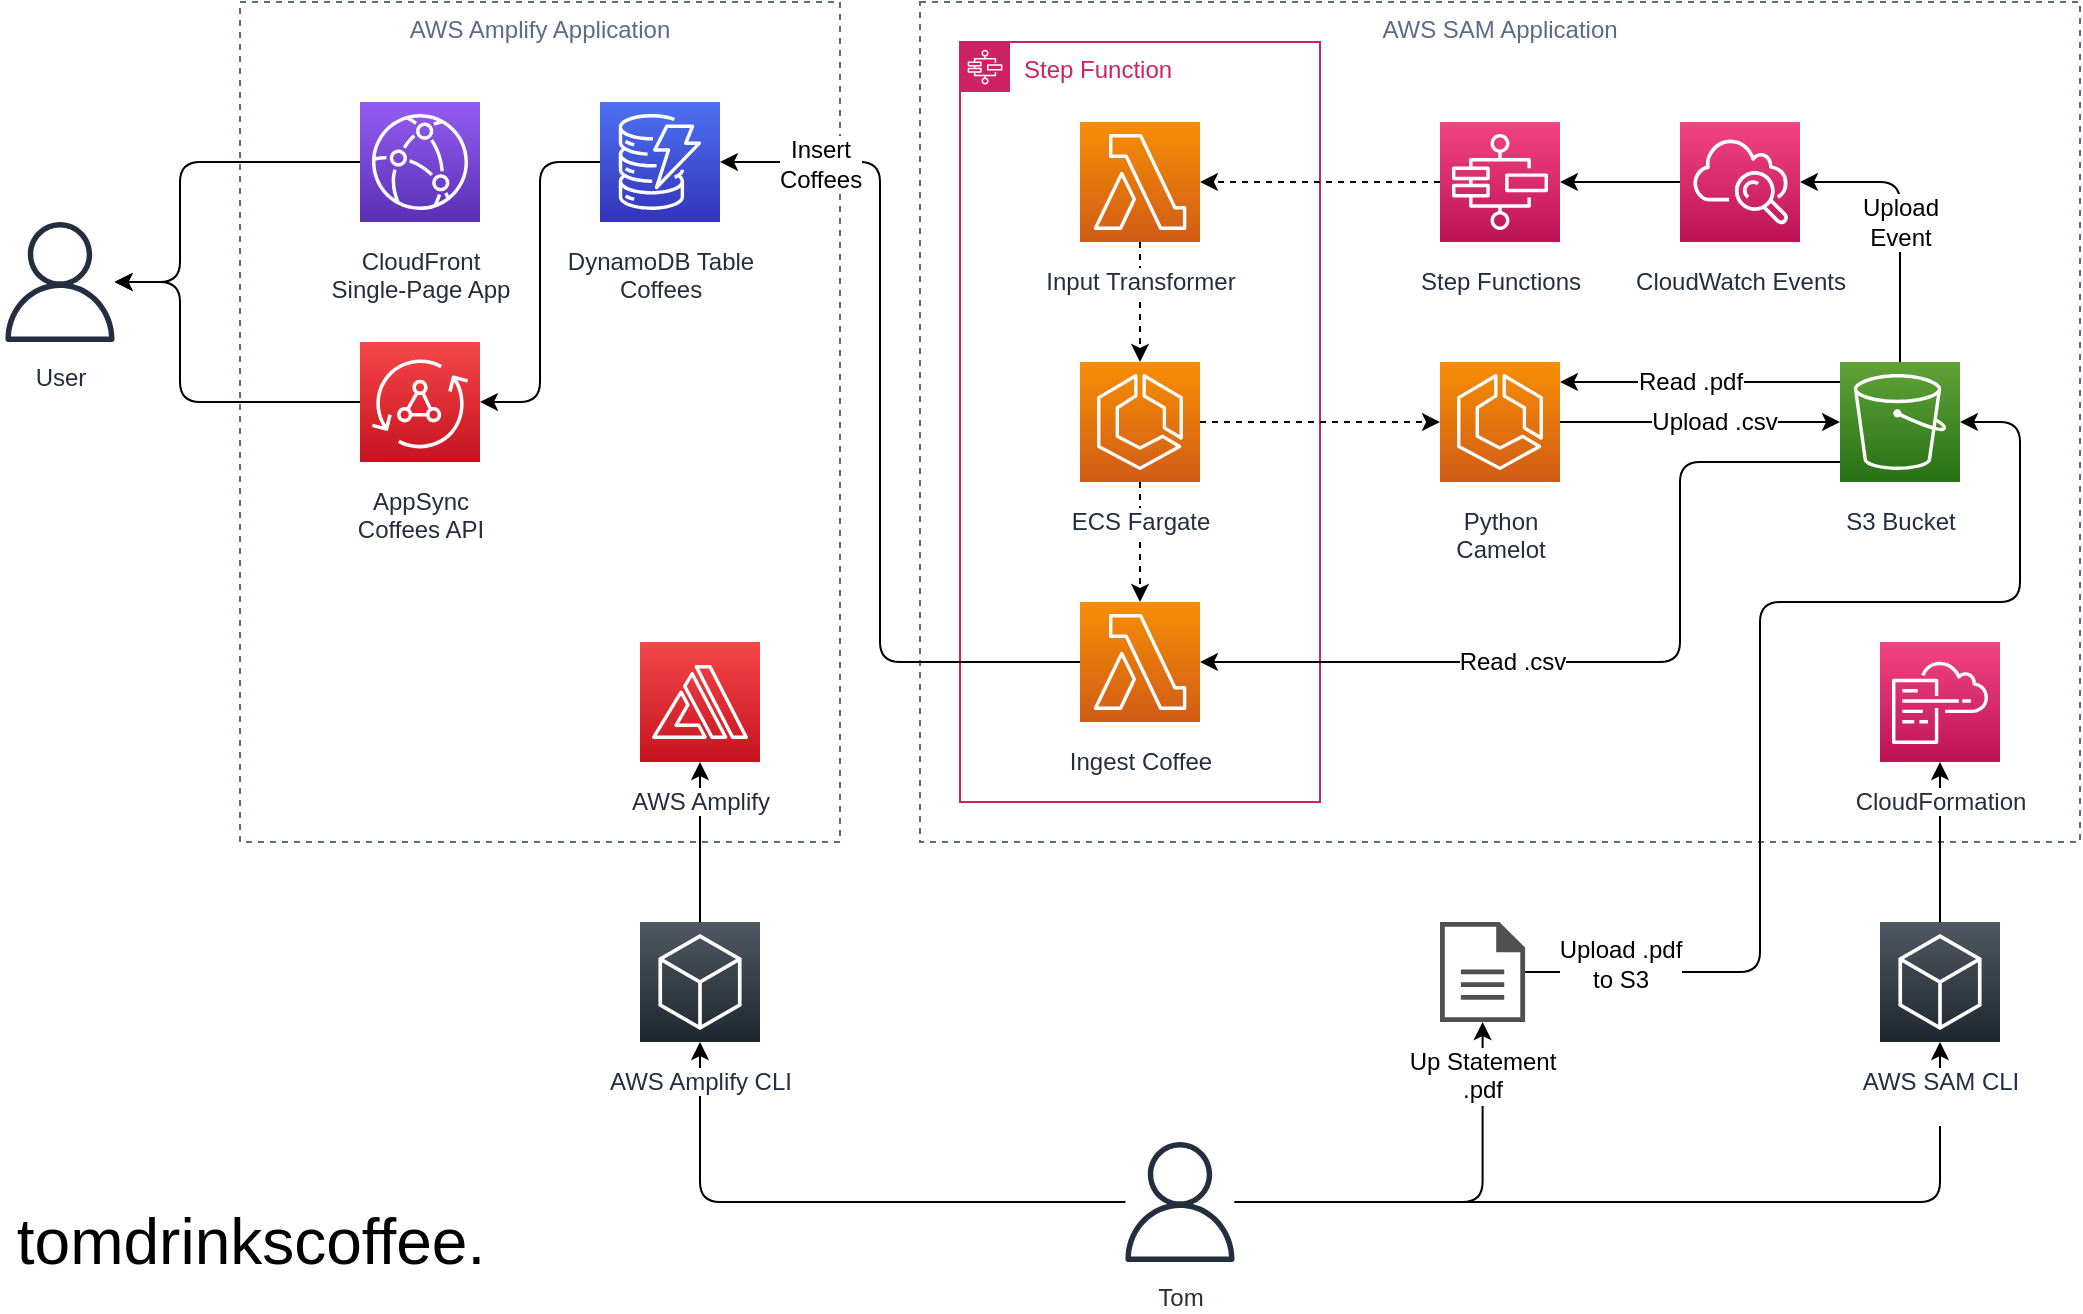 <mxfile version="12.9.3" type="device"><diagram id="NL_qeztKOF2BXvfYa7G8" name="Page-1"><mxGraphModel dx="1591" dy="960" grid="1" gridSize="10" guides="0" tooltips="1" connect="1" arrows="1" fold="1" page="1" pageScale="1" pageWidth="1169" pageHeight="827" math="0" shadow="0"><root><mxCell id="0"/><mxCell id="1" parent="0"/><mxCell id="iyhbxpus_M4dU01ea8Ig-48" value="AWS SAM Application" style="fillColor=none;strokeColor=#5A6C86;dashed=1;verticalAlign=top;fontStyle=0;fontColor=#5A6C86;" vertex="1" parent="1"><mxGeometry x="500" y="40" width="580" height="420" as="geometry"/></mxCell><mxCell id="iyhbxpus_M4dU01ea8Ig-22" style="edgeStyle=orthogonalEdgeStyle;rounded=1;orthogonalLoop=1;jettySize=auto;html=1;" edge="1" parent="1" source="iyhbxpus_M4dU01ea8Ig-19" target="iyhbxpus_M4dU01ea8Ig-7"><mxGeometry relative="1" as="geometry"><Array as="points"><mxPoint x="890" y="250"/><mxPoint x="890" y="250"/></Array></mxGeometry></mxCell><mxCell id="iyhbxpus_M4dU01ea8Ig-45" value="Upload .csv" style="text;html=1;align=center;verticalAlign=middle;resizable=0;points=[];labelBackgroundColor=#ffffff;" vertex="1" connectable="0" parent="iyhbxpus_M4dU01ea8Ig-22"><mxGeometry x="0.308" relative="1" as="geometry"><mxPoint x="-15" as="offset"/></mxGeometry></mxCell><mxCell id="iyhbxpus_M4dU01ea8Ig-14" value="AWS Amplify Application" style="fillColor=none;strokeColor=#5A6C86;dashed=1;verticalAlign=top;fontStyle=0;fontColor=#5A6C86;" vertex="1" parent="1"><mxGeometry x="160" y="40" width="300" height="420" as="geometry"/></mxCell><mxCell id="iyhbxpus_M4dU01ea8Ig-10" value="Step Function" style="points=[[0,0],[0.25,0],[0.5,0],[0.75,0],[1,0],[1,0.25],[1,0.5],[1,0.75],[1,1],[0.75,1],[0.5,1],[0.25,1],[0,1],[0,0.75],[0,0.5],[0,0.25]];outlineConnect=0;gradientColor=none;html=1;whiteSpace=wrap;fontSize=12;fontStyle=0;shape=mxgraph.aws4.group;grIcon=mxgraph.aws4.group_aws_step_functions_workflow;strokeColor=#CD2264;fillColor=none;verticalAlign=top;align=left;spacingLeft=30;fontColor=#CD2264;dashed=0;" vertex="1" parent="1"><mxGeometry x="520" y="60" width="180" height="380" as="geometry"/></mxCell><mxCell id="iyhbxpus_M4dU01ea8Ig-33" style="edgeStyle=orthogonalEdgeStyle;rounded=1;orthogonalLoop=1;jettySize=auto;html=1;" edge="1" parent="1" source="iyhbxpus_M4dU01ea8Ig-5" target="iyhbxpus_M4dU01ea8Ig-4"><mxGeometry relative="1" as="geometry"><Array as="points"><mxPoint x="310" y="120"/><mxPoint x="310" y="240"/></Array></mxGeometry></mxCell><mxCell id="iyhbxpus_M4dU01ea8Ig-20" style="edgeStyle=orthogonalEdgeStyle;rounded=1;orthogonalLoop=1;jettySize=auto;html=1;dashed=1;" edge="1" parent="1" source="iyhbxpus_M4dU01ea8Ig-6" target="iyhbxpus_M4dU01ea8Ig-19"><mxGeometry relative="1" as="geometry"/></mxCell><mxCell id="iyhbxpus_M4dU01ea8Ig-24" style="edgeStyle=orthogonalEdgeStyle;rounded=1;orthogonalLoop=1;jettySize=auto;html=1;dashed=1;" edge="1" parent="1" source="iyhbxpus_M4dU01ea8Ig-6" target="iyhbxpus_M4dU01ea8Ig-12"><mxGeometry relative="1" as="geometry"/></mxCell><mxCell id="iyhbxpus_M4dU01ea8Ig-17" style="edgeStyle=orthogonalEdgeStyle;rounded=1;orthogonalLoop=1;jettySize=auto;html=1;" edge="1" parent="1" source="iyhbxpus_M4dU01ea8Ig-7" target="iyhbxpus_M4dU01ea8Ig-16"><mxGeometry relative="1" as="geometry"><Array as="points"><mxPoint x="990" y="130"/></Array></mxGeometry></mxCell><mxCell id="iyhbxpus_M4dU01ea8Ig-51" value="Upload&lt;br&gt;Event" style="text;html=1;align=center;verticalAlign=middle;resizable=0;points=[];labelBackgroundColor=#ffffff;" vertex="1" connectable="0" parent="iyhbxpus_M4dU01ea8Ig-17"><mxGeometry x="-0.231" y="24" relative="1" as="geometry"><mxPoint x="24" y="-16" as="offset"/></mxGeometry></mxCell><mxCell id="iyhbxpus_M4dU01ea8Ig-21" style="edgeStyle=orthogonalEdgeStyle;rounded=1;orthogonalLoop=1;jettySize=auto;html=1;" edge="1" parent="1" source="iyhbxpus_M4dU01ea8Ig-7" target="iyhbxpus_M4dU01ea8Ig-19"><mxGeometry relative="1" as="geometry"><Array as="points"><mxPoint x="890" y="230"/><mxPoint x="890" y="230"/></Array></mxGeometry></mxCell><mxCell id="iyhbxpus_M4dU01ea8Ig-44" value="Read .pdf" style="text;html=1;align=center;verticalAlign=middle;resizable=0;points=[];labelBackgroundColor=#ffffff;" vertex="1" connectable="0" parent="iyhbxpus_M4dU01ea8Ig-21"><mxGeometry x="0.09" y="1" relative="1" as="geometry"><mxPoint x="0.83" y="-1" as="offset"/></mxGeometry></mxCell><mxCell id="iyhbxpus_M4dU01ea8Ig-42" style="edgeStyle=orthogonalEdgeStyle;rounded=1;orthogonalLoop=1;jettySize=auto;html=1;" edge="1" parent="1" source="iyhbxpus_M4dU01ea8Ig-7" target="iyhbxpus_M4dU01ea8Ig-12"><mxGeometry relative="1" as="geometry"><Array as="points"><mxPoint x="880" y="270"/><mxPoint x="880" y="370"/></Array></mxGeometry></mxCell><mxCell id="iyhbxpus_M4dU01ea8Ig-46" value="Read .csv" style="text;html=1;align=center;verticalAlign=middle;resizable=0;points=[];labelBackgroundColor=#ffffff;" vertex="1" connectable="0" parent="iyhbxpus_M4dU01ea8Ig-42"><mxGeometry x="0.191" relative="1" as="geometry"><mxPoint x="-14.57" as="offset"/></mxGeometry></mxCell><mxCell id="iyhbxpus_M4dU01ea8Ig-35" style="edgeStyle=orthogonalEdgeStyle;rounded=1;orthogonalLoop=1;jettySize=auto;html=1;" edge="1" parent="1" source="iyhbxpus_M4dU01ea8Ig-9" target="iyhbxpus_M4dU01ea8Ig-7"><mxGeometry relative="1" as="geometry"><Array as="points"><mxPoint x="920" y="525"/><mxPoint x="920" y="340"/><mxPoint x="1050" y="340"/><mxPoint x="1050" y="250"/></Array></mxGeometry></mxCell><mxCell id="iyhbxpus_M4dU01ea8Ig-43" value="Upload .pdf&lt;br&gt;to S3" style="text;html=1;align=center;verticalAlign=middle;resizable=0;points=[];labelBackgroundColor=#ffffff;" vertex="1" connectable="0" parent="iyhbxpus_M4dU01ea8Ig-35"><mxGeometry x="-0.685" y="-2" relative="1" as="geometry"><mxPoint x="-39.61" y="-6.45" as="offset"/></mxGeometry></mxCell><mxCell id="iyhbxpus_M4dU01ea8Ig-23" style="edgeStyle=orthogonalEdgeStyle;rounded=1;orthogonalLoop=1;jettySize=auto;html=1;dashed=1;" edge="1" parent="1" source="iyhbxpus_M4dU01ea8Ig-11" target="iyhbxpus_M4dU01ea8Ig-6"><mxGeometry relative="1" as="geometry"/></mxCell><mxCell id="iyhbxpus_M4dU01ea8Ig-34" style="edgeStyle=orthogonalEdgeStyle;rounded=1;orthogonalLoop=1;jettySize=auto;html=1;" edge="1" parent="1" source="iyhbxpus_M4dU01ea8Ig-12" target="iyhbxpus_M4dU01ea8Ig-5"><mxGeometry relative="1" as="geometry"><Array as="points"><mxPoint x="480" y="370"/><mxPoint x="480" y="120"/></Array></mxGeometry></mxCell><mxCell id="iyhbxpus_M4dU01ea8Ig-47" value="Insert&lt;br&gt;Coffees" style="text;html=1;align=center;verticalAlign=middle;resizable=0;points=[];labelBackgroundColor=#ffffff;" vertex="1" connectable="0" parent="iyhbxpus_M4dU01ea8Ig-34"><mxGeometry x="0.08" relative="1" as="geometry"><mxPoint x="-30" y="-117.62" as="offset"/></mxGeometry></mxCell><mxCell id="iyhbxpus_M4dU01ea8Ig-18" style="edgeStyle=orthogonalEdgeStyle;rounded=1;orthogonalLoop=1;jettySize=auto;html=1;" edge="1" parent="1" source="iyhbxpus_M4dU01ea8Ig-16" target="iyhbxpus_M4dU01ea8Ig-39"><mxGeometry relative="1" as="geometry"/></mxCell><mxCell id="iyhbxpus_M4dU01ea8Ig-32" style="edgeStyle=orthogonalEdgeStyle;rounded=1;orthogonalLoop=1;jettySize=auto;html=1;" edge="1" parent="1" source="iyhbxpus_M4dU01ea8Ig-4" target="iyhbxpus_M4dU01ea8Ig-28"><mxGeometry relative="1" as="geometry"><Array as="points"><mxPoint x="130" y="240"/><mxPoint x="130" y="180"/></Array></mxGeometry></mxCell><mxCell id="iyhbxpus_M4dU01ea8Ig-37" style="edgeStyle=orthogonalEdgeStyle;rounded=1;orthogonalLoop=1;jettySize=auto;html=1;" edge="1" parent="1" source="iyhbxpus_M4dU01ea8Ig-56" target="iyhbxpus_M4dU01ea8Ig-1"><mxGeometry relative="1" as="geometry"/></mxCell><mxCell id="iyhbxpus_M4dU01ea8Ig-38" style="edgeStyle=orthogonalEdgeStyle;rounded=1;orthogonalLoop=1;jettySize=auto;html=1;" edge="1" parent="1" source="iyhbxpus_M4dU01ea8Ig-36" target="iyhbxpus_M4dU01ea8Ig-9"><mxGeometry relative="1" as="geometry"/></mxCell><mxCell id="iyhbxpus_M4dU01ea8Ig-40" style="edgeStyle=orthogonalEdgeStyle;rounded=1;orthogonalLoop=1;jettySize=auto;html=1;dashed=1;" edge="1" parent="1" source="iyhbxpus_M4dU01ea8Ig-39" target="iyhbxpus_M4dU01ea8Ig-11"><mxGeometry relative="1" as="geometry"><Array as="points"><mxPoint x="730" y="130"/><mxPoint x="730" y="130"/></Array></mxGeometry></mxCell><mxCell id="iyhbxpus_M4dU01ea8Ig-41" style="edgeStyle=orthogonalEdgeStyle;rounded=1;orthogonalLoop=1;jettySize=auto;html=1;" edge="1" parent="1" source="iyhbxpus_M4dU01ea8Ig-13" target="iyhbxpus_M4dU01ea8Ig-28"><mxGeometry relative="1" as="geometry"><mxPoint x="100" y="249.917" as="sourcePoint"/><mxPoint x="230.0" y="320" as="targetPoint"/><Array as="points"><mxPoint x="130" y="120"/><mxPoint x="130" y="180"/></Array></mxGeometry></mxCell><mxCell id="iyhbxpus_M4dU01ea8Ig-1" value="AWS Amplify" style="outlineConnect=0;fontColor=#232F3E;gradientColor=#F54749;gradientDirection=north;fillColor=#C7131F;strokeColor=#ffffff;dashed=0;verticalLabelPosition=bottom;verticalAlign=top;align=center;html=1;fontSize=12;fontStyle=0;aspect=fixed;shape=mxgraph.aws4.resourceIcon;resIcon=mxgraph.aws4.amplify;labelBackgroundColor=#FFFFFF;spacing=8;" vertex="1" parent="1"><mxGeometry x="360" y="360" width="60" height="60" as="geometry"/></mxCell><mxCell id="iyhbxpus_M4dU01ea8Ig-4" value="AppSync&lt;br&gt;Coffees API" style="outlineConnect=0;fontColor=#232F3E;gradientColor=#F54749;gradientDirection=north;fillColor=#C7131F;strokeColor=#ffffff;dashed=0;verticalLabelPosition=bottom;verticalAlign=top;align=center;html=1;fontSize=12;fontStyle=0;aspect=fixed;shape=mxgraph.aws4.resourceIcon;resIcon=mxgraph.aws4.appsync;labelBackgroundColor=#FFFFFF;spacing=8;" vertex="1" parent="1"><mxGeometry x="220" y="210" width="60" height="60" as="geometry"/></mxCell><mxCell id="iyhbxpus_M4dU01ea8Ig-5" value="DynamoDB Table&lt;br&gt;Coffees" style="outlineConnect=0;fontColor=#232F3E;gradientColor=#4D72F3;gradientDirection=north;fillColor=#3334B9;strokeColor=#ffffff;dashed=0;verticalLabelPosition=bottom;verticalAlign=top;align=center;html=1;fontSize=12;fontStyle=0;aspect=fixed;shape=mxgraph.aws4.resourceIcon;resIcon=mxgraph.aws4.dynamodb;labelBackgroundColor=#FFFFFF;spacing=8;" vertex="1" parent="1"><mxGeometry x="340" y="90" width="60" height="60" as="geometry"/></mxCell><mxCell id="iyhbxpus_M4dU01ea8Ig-6" value="ECS Fargate" style="outlineConnect=0;fontColor=#232F3E;gradientColor=#F78E04;gradientDirection=north;fillColor=#D05C17;strokeColor=#ffffff;dashed=0;verticalLabelPosition=bottom;verticalAlign=top;align=center;html=1;fontSize=12;fontStyle=0;aspect=fixed;shape=mxgraph.aws4.resourceIcon;resIcon=mxgraph.aws4.ecs;labelBackgroundColor=#FFFFFF;spacing=8;" vertex="1" parent="1"><mxGeometry x="580" y="220" width="60" height="60" as="geometry"/></mxCell><mxCell id="iyhbxpus_M4dU01ea8Ig-7" value="S3 Bucket" style="outlineConnect=0;fontColor=#232F3E;gradientColor=#60A337;gradientDirection=north;fillColor=#277116;strokeColor=#ffffff;dashed=0;verticalLabelPosition=bottom;verticalAlign=top;align=center;html=1;fontSize=12;fontStyle=0;aspect=fixed;shape=mxgraph.aws4.resourceIcon;resIcon=mxgraph.aws4.s3;labelBackgroundColor=#FFFFFF;spacing=8;" vertex="1" parent="1"><mxGeometry x="960" y="220" width="60" height="60" as="geometry"/></mxCell><mxCell id="iyhbxpus_M4dU01ea8Ig-9" value="Up Statement&lt;br&gt;.pdf" style="pointerEvents=1;shadow=0;dashed=0;html=1;strokeColor=none;fillColor=#505050;labelPosition=center;verticalLabelPosition=bottom;verticalAlign=top;outlineConnect=0;align=center;shape=mxgraph.office.concepts.document;aspect=fixed;labelBackgroundColor=#FFFFFF;spacing=8;" vertex="1" parent="1"><mxGeometry x="760" y="500" width="42.55" height="50" as="geometry"/></mxCell><mxCell id="iyhbxpus_M4dU01ea8Ig-11" value="Input Transformer" style="outlineConnect=0;fontColor=#232F3E;gradientColor=#F78E04;gradientDirection=north;fillColor=#D05C17;strokeColor=#ffffff;dashed=0;verticalLabelPosition=bottom;verticalAlign=top;align=center;html=1;fontSize=12;fontStyle=0;aspect=fixed;shape=mxgraph.aws4.resourceIcon;resIcon=mxgraph.aws4.lambda;labelBackgroundColor=#FFFFFF;spacing=8;" vertex="1" parent="1"><mxGeometry x="580" y="100" width="60" height="60" as="geometry"/></mxCell><mxCell id="iyhbxpus_M4dU01ea8Ig-12" value="Ingest Coffee" style="outlineConnect=0;fontColor=#232F3E;gradientColor=#F78E04;gradientDirection=north;fillColor=#D05C17;strokeColor=#ffffff;dashed=0;verticalLabelPosition=bottom;verticalAlign=top;align=center;html=1;fontSize=12;fontStyle=0;aspect=fixed;shape=mxgraph.aws4.resourceIcon;resIcon=mxgraph.aws4.lambda;labelBackgroundColor=#FFFFFF;spacing=8;" vertex="1" parent="1"><mxGeometry x="580" y="340" width="60" height="60" as="geometry"/></mxCell><mxCell id="iyhbxpus_M4dU01ea8Ig-16" value="CloudWatch Events" style="outlineConnect=0;fontColor=#232F3E;gradientColor=#F34482;gradientDirection=north;fillColor=#BC1356;strokeColor=#ffffff;dashed=0;verticalLabelPosition=bottom;verticalAlign=top;align=center;html=1;fontSize=12;fontStyle=0;aspect=fixed;shape=mxgraph.aws4.resourceIcon;resIcon=mxgraph.aws4.cloudwatch;labelBackgroundColor=#FFFFFF;spacing=8;" vertex="1" parent="1"><mxGeometry x="880" y="100" width="60" height="60" as="geometry"/></mxCell><mxCell id="iyhbxpus_M4dU01ea8Ig-19" value="Python&lt;br&gt;Camelot" style="outlineConnect=0;fontColor=#232F3E;gradientColor=#F78E04;gradientDirection=north;fillColor=#D05C17;strokeColor=#ffffff;dashed=0;verticalLabelPosition=bottom;verticalAlign=top;align=center;html=1;fontSize=12;fontStyle=0;aspect=fixed;shape=mxgraph.aws4.resourceIcon;resIcon=mxgraph.aws4.ecs;labelBackgroundColor=#FFFFFF;spacing=8;" vertex="1" parent="1"><mxGeometry x="760" y="220" width="60" height="60" as="geometry"/></mxCell><mxCell id="iyhbxpus_M4dU01ea8Ig-28" value="User" style="outlineConnect=0;fontColor=#232F3E;gradientColor=none;fillColor=#232F3E;strokeColor=none;dashed=0;verticalLabelPosition=bottom;verticalAlign=top;align=center;html=1;fontSize=12;fontStyle=0;aspect=fixed;pointerEvents=1;shape=mxgraph.aws4.user;labelBackgroundColor=#FFFFFF;spacing=6;" vertex="1" parent="1"><mxGeometry x="40" y="150" width="60" height="60" as="geometry"/></mxCell><mxCell id="iyhbxpus_M4dU01ea8Ig-55" style="edgeStyle=orthogonalEdgeStyle;rounded=1;orthogonalLoop=1;jettySize=auto;html=1;" edge="1" parent="1" source="iyhbxpus_M4dU01ea8Ig-36" target="iyhbxpus_M4dU01ea8Ig-53"><mxGeometry relative="1" as="geometry"/></mxCell><mxCell id="iyhbxpus_M4dU01ea8Ig-57" style="edgeStyle=orthogonalEdgeStyle;rounded=1;orthogonalLoop=1;jettySize=auto;html=1;" edge="1" parent="1" source="iyhbxpus_M4dU01ea8Ig-36" target="iyhbxpus_M4dU01ea8Ig-56"><mxGeometry relative="1" as="geometry"/></mxCell><mxCell id="iyhbxpus_M4dU01ea8Ig-36" value="Tom" style="outlineConnect=0;fontColor=#232F3E;gradientColor=none;fillColor=#232F3E;strokeColor=none;dashed=0;verticalLabelPosition=bottom;verticalAlign=top;align=center;html=1;fontSize=12;fontStyle=0;aspect=fixed;pointerEvents=1;shape=mxgraph.aws4.user;labelBackgroundColor=#FFFFFF;spacing=6;" vertex="1" parent="1"><mxGeometry x="600" y="610" width="60" height="60" as="geometry"/></mxCell><mxCell id="iyhbxpus_M4dU01ea8Ig-39" value="Step Functions" style="outlineConnect=0;fontColor=#232F3E;gradientColor=#F34482;gradientDirection=north;fillColor=#BC1356;strokeColor=#ffffff;dashed=0;verticalLabelPosition=bottom;verticalAlign=top;align=center;html=1;fontSize=12;fontStyle=0;aspect=fixed;shape=mxgraph.aws4.resourceIcon;resIcon=mxgraph.aws4.step_functions;spacing=8;" vertex="1" parent="1"><mxGeometry x="760" y="100" width="60" height="60" as="geometry"/></mxCell><mxCell id="iyhbxpus_M4dU01ea8Ig-13" value="CloudFront&lt;br&gt;Single-Page App" style="outlineConnect=0;fontColor=#232F3E;gradientColor=#945DF2;gradientDirection=north;fillColor=#5A30B5;strokeColor=#ffffff;dashed=0;verticalLabelPosition=bottom;verticalAlign=top;align=center;html=1;fontSize=12;fontStyle=0;aspect=fixed;shape=mxgraph.aws4.resourceIcon;resIcon=mxgraph.aws4.cloudfront;labelBackgroundColor=#FFFFFF;spacing=8;" vertex="1" parent="1"><mxGeometry x="220" y="90" width="60" height="60" as="geometry"/></mxCell><mxCell id="iyhbxpus_M4dU01ea8Ig-54" style="edgeStyle=orthogonalEdgeStyle;rounded=1;orthogonalLoop=1;jettySize=auto;html=1;" edge="1" parent="1" source="iyhbxpus_M4dU01ea8Ig-53" target="iyhbxpus_M4dU01ea8Ig-52"><mxGeometry relative="1" as="geometry"/></mxCell><mxCell id="iyhbxpus_M4dU01ea8Ig-53" value="AWS SAM CLI&lt;br&gt;&lt;span style=&quot;color: rgba(0 , 0 , 0 , 0) ; font-family: monospace ; font-size: 0px ; background-color: rgb(248 , 249 , 250)&quot;&gt;%3CmxGraphModel%3E%3Croot%3E%3CmxCell%20id%3D%220%22%2F%3E%3CmxCell%20id%3D%221%22%20parent%3D%220%22%2F%3E%3CmxCell%20id%3D%222%22%20value%3D%22AWS%20Amplify%20Application%22%20style%3D%22fillColor%3Dnone%3BstrokeColor%3D%235A6C86%3Bdashed%3D1%3BverticalAlign%3Dtop%3BfontStyle%3D0%3BfontColor%3D%235A6C86%3B%22%20vertex%3D%221%22%20parent%3D%221%22%3E%3CmxGeometry%20x%3D%22160%22%20y%3D%22160%22%20width%3D%22300%22%20height%3D%22380%22%20as%3D%22geometry%22%2F%3E%3C%2FmxCell%3E%3C%2Froot%3E%3C%2FmxGraphModel%3E&lt;/span&gt;" style="gradientDirection=north;outlineConnect=0;fontColor=#232F3E;gradientColor=#505863;fillColor=#1E262E;strokeColor=#ffffff;dashed=0;verticalLabelPosition=bottom;verticalAlign=top;align=center;html=1;fontSize=12;fontStyle=0;aspect=fixed;shape=mxgraph.aws4.resourceIcon;resIcon=mxgraph.aws4.general;labelBackgroundColor=#FFFFFF;spacing=8;" vertex="1" parent="1"><mxGeometry x="980" y="500" width="60" height="60" as="geometry"/></mxCell><mxCell id="iyhbxpus_M4dU01ea8Ig-52" value="CloudFormation" style="outlineConnect=0;fontColor=#232F3E;gradientColor=#F34482;gradientDirection=north;fillColor=#BC1356;strokeColor=#ffffff;dashed=0;verticalLabelPosition=bottom;verticalAlign=top;align=center;html=1;fontSize=12;fontStyle=0;aspect=fixed;shape=mxgraph.aws4.resourceIcon;resIcon=mxgraph.aws4.cloudformation;labelBackgroundColor=#FFFFFF;spacing=8;" vertex="1" parent="1"><mxGeometry x="980" y="360" width="60" height="60" as="geometry"/></mxCell><mxCell id="iyhbxpus_M4dU01ea8Ig-56" value="AWS Amplify CLI" style="gradientDirection=north;outlineConnect=0;fontColor=#232F3E;gradientColor=#505863;fillColor=#1E262E;strokeColor=#ffffff;dashed=0;verticalLabelPosition=bottom;verticalAlign=top;align=center;html=1;fontSize=12;fontStyle=0;aspect=fixed;shape=mxgraph.aws4.resourceIcon;resIcon=mxgraph.aws4.general;labelBackgroundColor=#FFFFFF;spacing=8;" vertex="1" parent="1"><mxGeometry x="360" y="500" width="60" height="60" as="geometry"/></mxCell><mxCell id="iyhbxpus_M4dU01ea8Ig-58" value="tomdrinkscoffee." style="text;html=1;align=center;verticalAlign=middle;resizable=0;points=[];autosize=1;fontSize=32;" vertex="1" parent="1"><mxGeometry x="40" y="640" width="250" height="40" as="geometry"/></mxCell></root></mxGraphModel></diagram></mxfile>